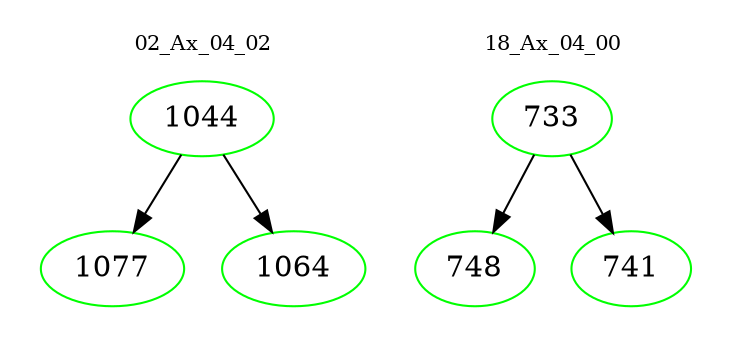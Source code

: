digraph{
subgraph cluster_0 {
color = white
label = "02_Ax_04_02";
fontsize=10;
T0_1044 [label="1044", color="green"]
T0_1044 -> T0_1077 [color="black"]
T0_1077 [label="1077", color="green"]
T0_1044 -> T0_1064 [color="black"]
T0_1064 [label="1064", color="green"]
}
subgraph cluster_1 {
color = white
label = "18_Ax_04_00";
fontsize=10;
T1_733 [label="733", color="green"]
T1_733 -> T1_748 [color="black"]
T1_748 [label="748", color="green"]
T1_733 -> T1_741 [color="black"]
T1_741 [label="741", color="green"]
}
}
